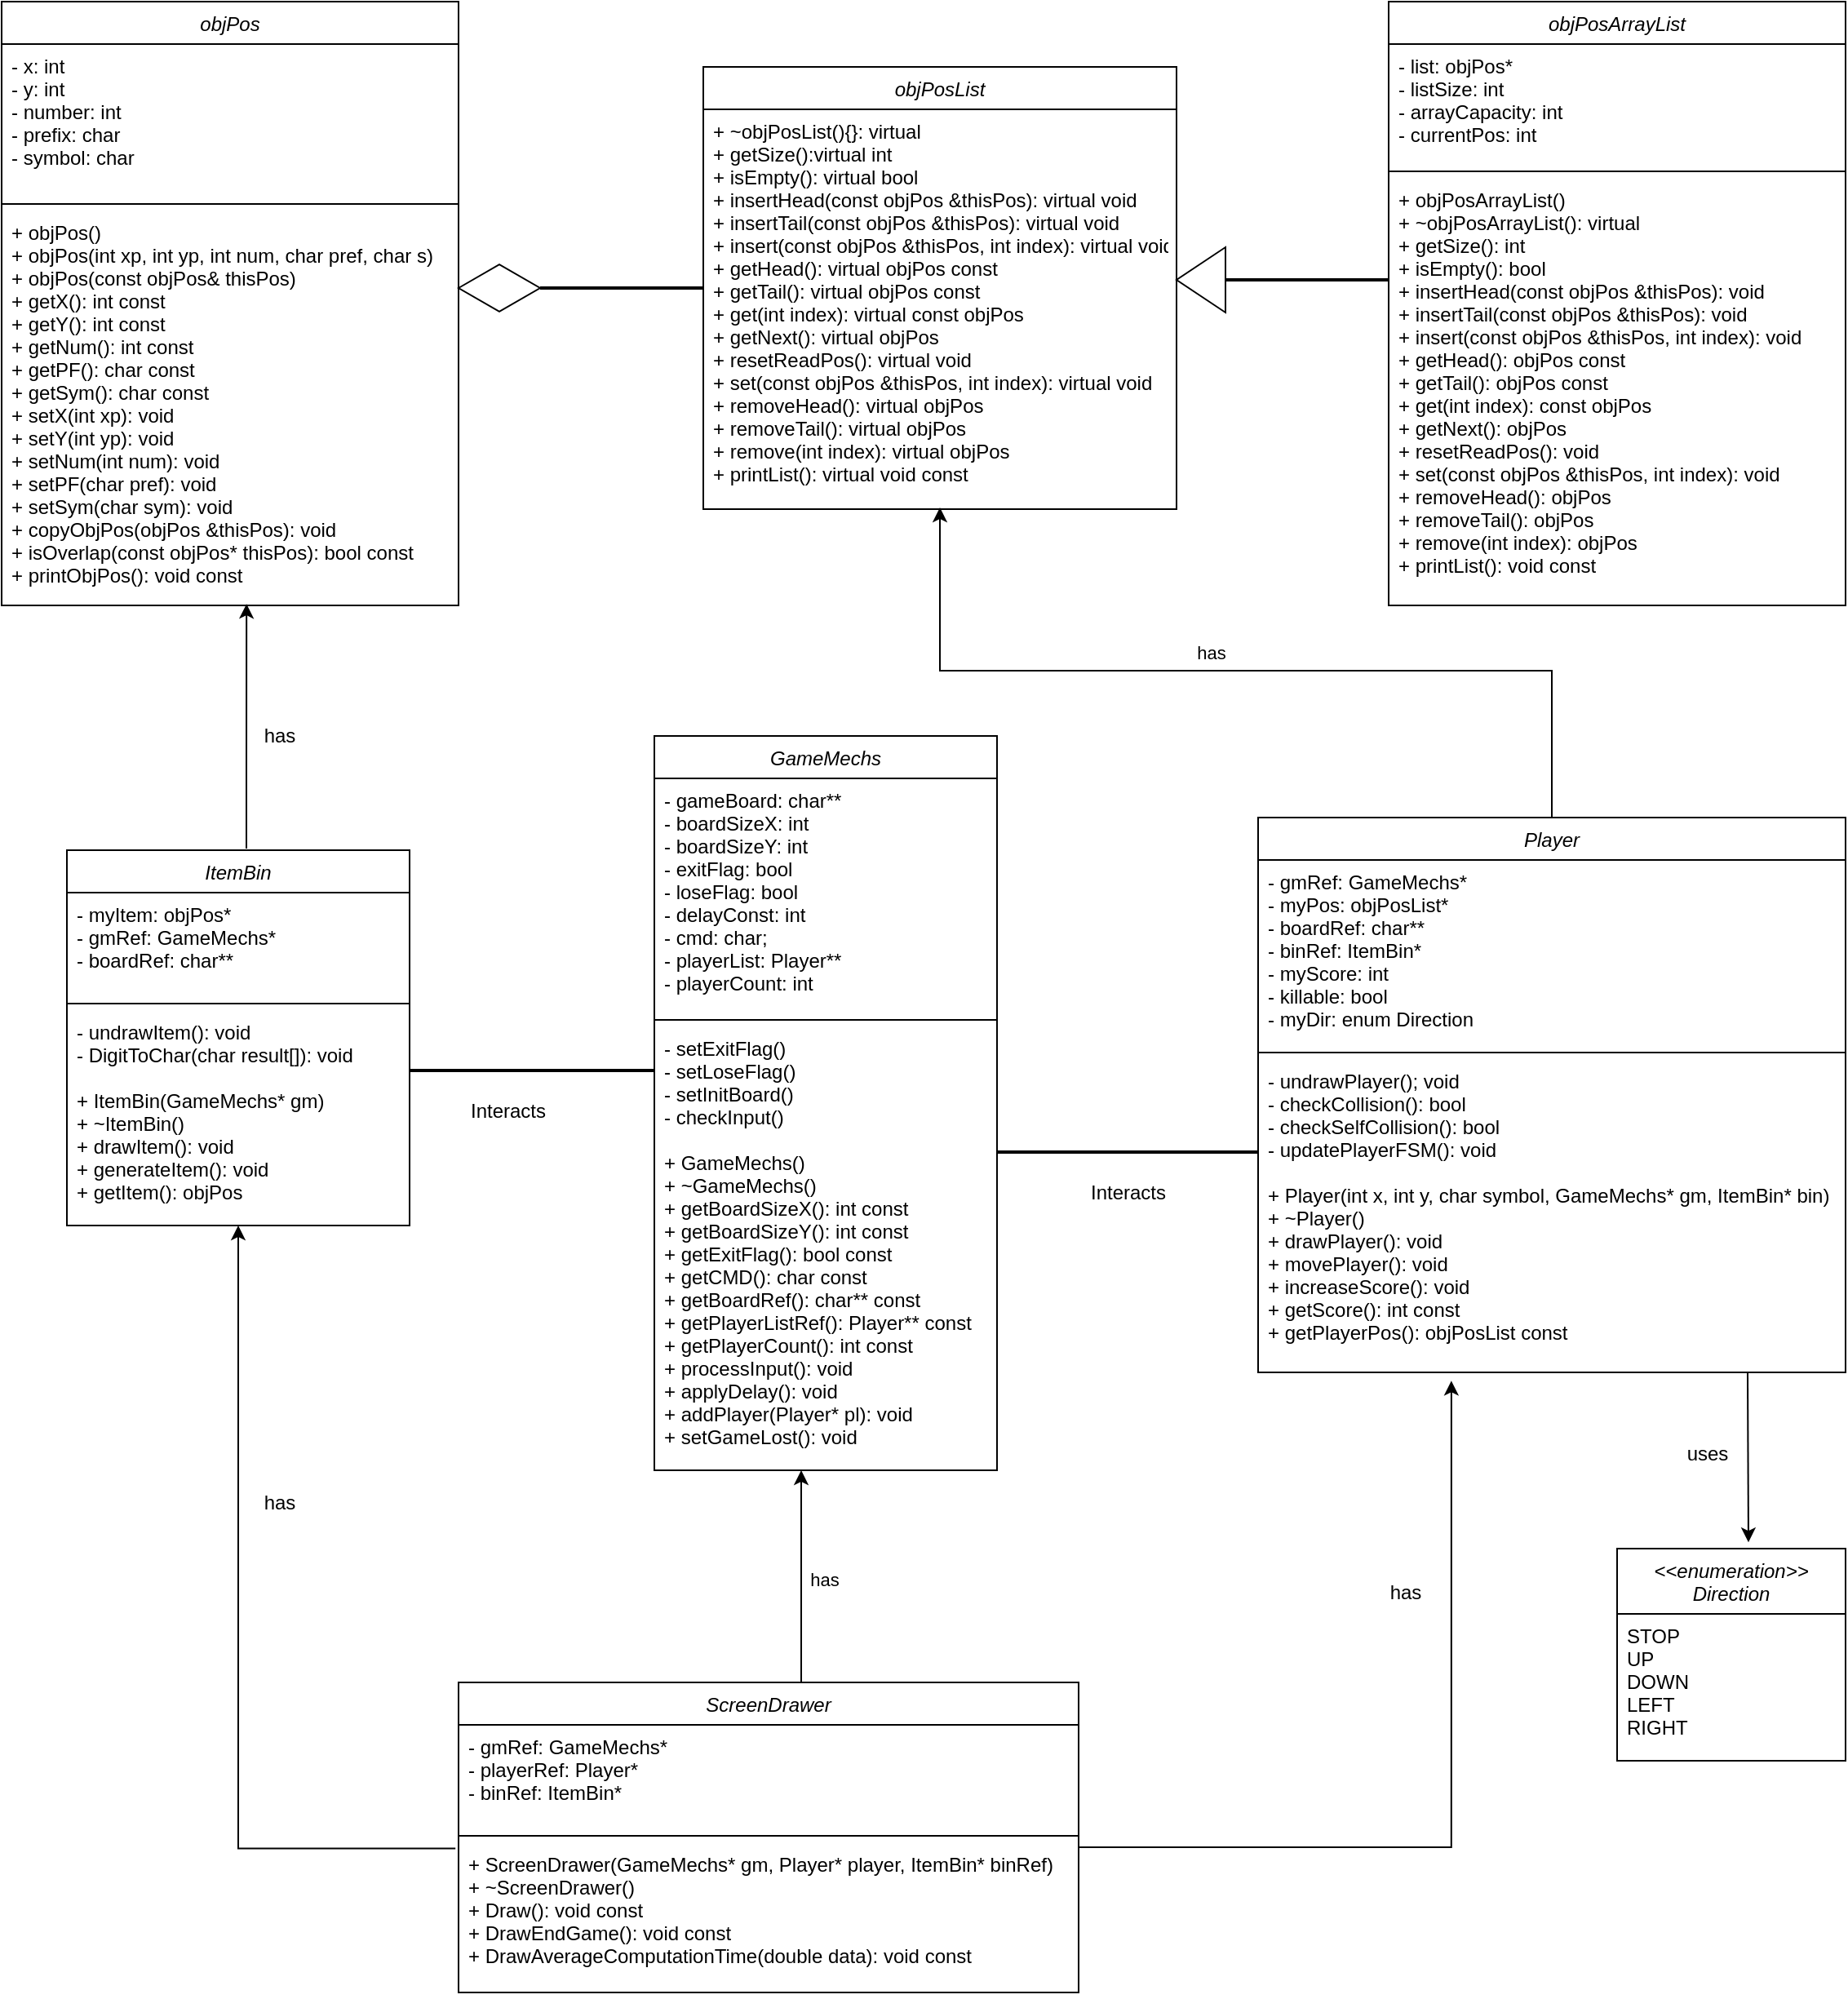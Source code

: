 <mxfile version="20.3.6" type="device"><diagram id="C5RBs43oDa-KdzZeNtuy" name="Page-1"><mxGraphModel dx="2898" dy="1446" grid="1" gridSize="10" guides="1" tooltips="1" connect="1" arrows="1" fold="1" page="1" pageScale="1" pageWidth="827" pageHeight="1169" math="0" shadow="0"><root><mxCell id="WIyWlLk6GJQsqaUBKTNV-0"/><mxCell id="WIyWlLk6GJQsqaUBKTNV-1" parent="WIyWlLk6GJQsqaUBKTNV-0"/><mxCell id="zkfFHV4jXpPFQw0GAbJ--0" value="GameMechs" style="swimlane;fontStyle=2;align=center;verticalAlign=top;childLayout=stackLayout;horizontal=1;startSize=26;horizontalStack=0;resizeParent=1;resizeLast=0;collapsible=1;marginBottom=0;rounded=0;shadow=0;strokeWidth=1;" parent="WIyWlLk6GJQsqaUBKTNV-1" vertex="1"><mxGeometry x="450" y="490" width="210" height="450" as="geometry"><mxRectangle x="230" y="140" width="160" height="26" as="alternateBounds"/></mxGeometry></mxCell><mxCell id="zkfFHV4jXpPFQw0GAbJ--1" value="- gameBoard: char**&#10;- boardSizeX: int&#10;- boardSizeY: int&#10;- exitFlag: bool&#10;- loseFlag: bool&#10;- delayConst: int&#10;- cmd: char;&#10;- playerList: Player**&#10;- playerCount: int&#10;" style="text;align=left;verticalAlign=top;spacingLeft=4;spacingRight=4;overflow=hidden;rotatable=0;points=[[0,0.5],[1,0.5]];portConstraint=eastwest;" parent="zkfFHV4jXpPFQw0GAbJ--0" vertex="1"><mxGeometry y="26" width="210" height="144" as="geometry"/></mxCell><mxCell id="zkfFHV4jXpPFQw0GAbJ--4" value="" style="line;html=1;strokeWidth=1;align=left;verticalAlign=middle;spacingTop=-1;spacingLeft=3;spacingRight=3;rotatable=0;labelPosition=right;points=[];portConstraint=eastwest;" parent="zkfFHV4jXpPFQw0GAbJ--0" vertex="1"><mxGeometry y="170" width="210" height="8" as="geometry"/></mxCell><mxCell id="zkfFHV4jXpPFQw0GAbJ--5" value="- setExitFlag()&#10;- setLoseFlag()&#10;- setInitBoard()&#10;- checkInput()&#10;&#10;+ GameMechs()&#10;+ ~GameMechs()&#10;+ getBoardSizeX(): int const&#10;+ getBoardSizeY(): int const&#10;+ getExitFlag(): bool const&#10;+ getCMD(): char const&#10;+ getBoardRef(): char** const&#10;+ getPlayerListRef(): Player** const&#10;+ getPlayerCount(): int const&#10;+ processInput(): void&#10;+ applyDelay(): void&#10;+ addPlayer(Player* pl): void&#10;+ setGameLost(): void" style="text;align=left;verticalAlign=top;spacingLeft=4;spacingRight=4;overflow=hidden;rotatable=0;points=[[0,0.5],[1,0.5]];portConstraint=eastwest;" parent="zkfFHV4jXpPFQw0GAbJ--0" vertex="1"><mxGeometry y="178" width="210" height="272" as="geometry"/></mxCell><mxCell id="R9HaTYpKCR5H6CFYjqCh-0" value="ItemBin" style="swimlane;fontStyle=2;align=center;verticalAlign=top;childLayout=stackLayout;horizontal=1;startSize=26;horizontalStack=0;resizeParent=1;resizeLast=0;collapsible=1;marginBottom=0;rounded=0;shadow=0;strokeWidth=1;" vertex="1" parent="WIyWlLk6GJQsqaUBKTNV-1"><mxGeometry x="90" y="560" width="210" height="230" as="geometry"><mxRectangle x="230" y="140" width="160" height="26" as="alternateBounds"/></mxGeometry></mxCell><mxCell id="R9HaTYpKCR5H6CFYjqCh-1" value="- myItem: objPos*&#10;- gmRef: GameMechs*&#10;- boardRef: char**&#10;" style="text;align=left;verticalAlign=top;spacingLeft=4;spacingRight=4;overflow=hidden;rotatable=0;points=[[0,0.5],[1,0.5]];portConstraint=eastwest;" vertex="1" parent="R9HaTYpKCR5H6CFYjqCh-0"><mxGeometry y="26" width="210" height="64" as="geometry"/></mxCell><mxCell id="R9HaTYpKCR5H6CFYjqCh-2" value="" style="line;html=1;strokeWidth=1;align=left;verticalAlign=middle;spacingTop=-1;spacingLeft=3;spacingRight=3;rotatable=0;labelPosition=right;points=[];portConstraint=eastwest;" vertex="1" parent="R9HaTYpKCR5H6CFYjqCh-0"><mxGeometry y="90" width="210" height="8" as="geometry"/></mxCell><mxCell id="R9HaTYpKCR5H6CFYjqCh-3" value="- undrawItem(): void&#10;- DigitToChar(char result[]): void&#10;&#10;+ ItemBin(GameMechs* gm)&#10;+ ~ItemBin()&#10;+ drawItem(): void&#10;+ generateItem(): void&#10;+ getItem(): objPos" style="text;align=left;verticalAlign=top;spacingLeft=4;spacingRight=4;overflow=hidden;rotatable=0;points=[[0,0.5],[1,0.5]];portConstraint=eastwest;" vertex="1" parent="R9HaTYpKCR5H6CFYjqCh-0"><mxGeometry y="98" width="210" height="132" as="geometry"/></mxCell><mxCell id="R9HaTYpKCR5H6CFYjqCh-4" value="objPos" style="swimlane;fontStyle=2;align=center;verticalAlign=top;childLayout=stackLayout;horizontal=1;startSize=26;horizontalStack=0;resizeParent=1;resizeLast=0;collapsible=1;marginBottom=0;rounded=0;shadow=0;strokeWidth=1;" vertex="1" parent="WIyWlLk6GJQsqaUBKTNV-1"><mxGeometry x="50" y="40" width="280" height="370" as="geometry"><mxRectangle x="230" y="140" width="160" height="26" as="alternateBounds"/></mxGeometry></mxCell><mxCell id="R9HaTYpKCR5H6CFYjqCh-5" value="- x: int&#10;- y: int&#10;- number: int&#10;- prefix: char&#10;- symbol: char" style="text;align=left;verticalAlign=top;spacingLeft=4;spacingRight=4;overflow=hidden;rotatable=0;points=[[0,0.5],[1,0.5]];portConstraint=eastwest;" vertex="1" parent="R9HaTYpKCR5H6CFYjqCh-4"><mxGeometry y="26" width="280" height="94" as="geometry"/></mxCell><mxCell id="R9HaTYpKCR5H6CFYjqCh-6" value="" style="line;html=1;strokeWidth=1;align=left;verticalAlign=middle;spacingTop=-1;spacingLeft=3;spacingRight=3;rotatable=0;labelPosition=right;points=[];portConstraint=eastwest;" vertex="1" parent="R9HaTYpKCR5H6CFYjqCh-4"><mxGeometry y="120" width="280" height="8" as="geometry"/></mxCell><mxCell id="R9HaTYpKCR5H6CFYjqCh-7" value="+ objPos()&#10;+ objPos(int xp, int yp, int num, char pref, char s)&#10;+ objPos(const objPos&amp; thisPos)&#10;+ getX(): int const&#10;+ getY(): int const&#10;+ getNum(): int const&#10;+ getPF(): char const&#10;+ getSym(): char const&#10;+ setX(int xp): void&#10;+ setY(int yp): void&#10;+ setNum(int num): void&#10;+ setPF(char pref): void&#10;+ setSym(char sym): void&#10;+ copyObjPos(objPos &amp;thisPos): void&#10;+ isOverlap(const objPos* thisPos): bool const&#10;+ printObjPos(): void const" style="text;align=left;verticalAlign=top;spacingLeft=4;spacingRight=4;overflow=hidden;rotatable=0;points=[[0,0.5],[1,0.5]];portConstraint=eastwest;" vertex="1" parent="R9HaTYpKCR5H6CFYjqCh-4"><mxGeometry y="128" width="280" height="240" as="geometry"/></mxCell><mxCell id="R9HaTYpKCR5H6CFYjqCh-8" value="objPosArrayList" style="swimlane;fontStyle=2;align=center;verticalAlign=top;childLayout=stackLayout;horizontal=1;startSize=26;horizontalStack=0;resizeParent=1;resizeLast=0;collapsible=1;marginBottom=0;rounded=0;shadow=0;strokeWidth=1;" vertex="1" parent="WIyWlLk6GJQsqaUBKTNV-1"><mxGeometry x="900" y="40" width="280" height="370" as="geometry"><mxRectangle x="230" y="140" width="160" height="26" as="alternateBounds"/></mxGeometry></mxCell><mxCell id="R9HaTYpKCR5H6CFYjqCh-9" value="- list: objPos*&#10;- listSize: int&#10;- arrayCapacity: int&#10;- currentPos: int" style="text;align=left;verticalAlign=top;spacingLeft=4;spacingRight=4;overflow=hidden;rotatable=0;points=[[0,0.5],[1,0.5]];portConstraint=eastwest;" vertex="1" parent="R9HaTYpKCR5H6CFYjqCh-8"><mxGeometry y="26" width="280" height="74" as="geometry"/></mxCell><mxCell id="R9HaTYpKCR5H6CFYjqCh-10" value="" style="line;html=1;strokeWidth=1;align=left;verticalAlign=middle;spacingTop=-1;spacingLeft=3;spacingRight=3;rotatable=0;labelPosition=right;points=[];portConstraint=eastwest;" vertex="1" parent="R9HaTYpKCR5H6CFYjqCh-8"><mxGeometry y="100" width="280" height="8" as="geometry"/></mxCell><mxCell id="R9HaTYpKCR5H6CFYjqCh-11" value="+ objPosArrayList()&#10;+ ~objPosArrayList(): virtual&#10;+ getSize(): int&#10;+ isEmpty(): bool&#10;+ insertHead(const objPos &amp;thisPos): void&#10;+ insertTail(const objPos &amp;thisPos): void&#10;+ insert(const objPos &amp;thisPos, int index): void&#10;+ getHead(): objPos const&#10;+ getTail(): objPos const&#10;+ get(int index): const objPos&#10;+ getNext(): objPos&#10;+ resetReadPos(): void&#10;+ set(const objPos &amp;thisPos, int index): void&#10;+ removeHead(): objPos&#10;+ removeTail(): objPos&#10;+ remove(int index): objPos&#10;+ printList(): void const&#10;" style="text;align=left;verticalAlign=top;spacingLeft=4;spacingRight=4;overflow=hidden;rotatable=0;points=[[0,0.5],[1,0.5]];portConstraint=eastwest;" vertex="1" parent="R9HaTYpKCR5H6CFYjqCh-8"><mxGeometry y="108" width="280" height="262" as="geometry"/></mxCell><mxCell id="R9HaTYpKCR5H6CFYjqCh-16" value="objPosList" style="swimlane;fontStyle=2;align=center;verticalAlign=top;childLayout=stackLayout;horizontal=1;startSize=26;horizontalStack=0;resizeParent=1;resizeLast=0;collapsible=1;marginBottom=0;rounded=0;shadow=0;strokeWidth=1;" vertex="1" parent="WIyWlLk6GJQsqaUBKTNV-1"><mxGeometry x="480" y="80" width="290" height="271" as="geometry"><mxRectangle x="230" y="140" width="160" height="26" as="alternateBounds"/></mxGeometry></mxCell><mxCell id="R9HaTYpKCR5H6CFYjqCh-19" value="+ ~objPosList(){}: virtual &#10;+ getSize():virtual int&#10;+ isEmpty(): virtual bool&#10;+ insertHead(const objPos &amp;thisPos): virtual void&#10;+ insertTail(const objPos &amp;thisPos): virtual void&#10;+ insert(const objPos &amp;thisPos, int index): virtual void&#10;+ getHead(): virtual objPos const&#10;+ getTail(): virtual objPos const&#10;+ get(int index): virtual const objPos&#10;+ getNext(): virtual objPos&#10;+ resetReadPos(): virtual void&#10;+ set(const objPos &amp;thisPos, int index): virtual void&#10;+ removeHead(): virtual objPos&#10;+ removeTail(): virtual objPos&#10;+ remove(int index): virtual objPos&#10;+ printList(): virtual void const" style="text;align=left;verticalAlign=top;spacingLeft=4;spacingRight=4;overflow=hidden;rotatable=0;points=[[0,0.5],[1,0.5]];portConstraint=eastwest;" vertex="1" parent="R9HaTYpKCR5H6CFYjqCh-16"><mxGeometry y="26" width="290" height="244" as="geometry"/></mxCell><mxCell id="R9HaTYpKCR5H6CFYjqCh-20" value="&lt;&lt;enumeration&gt;&gt;&#10;Direction" style="swimlane;fontStyle=2;align=center;verticalAlign=top;childLayout=stackLayout;horizontal=1;startSize=40;horizontalStack=0;resizeParent=1;resizeLast=0;collapsible=1;marginBottom=0;rounded=0;shadow=0;strokeWidth=1;" vertex="1" parent="WIyWlLk6GJQsqaUBKTNV-1"><mxGeometry x="1040" y="988" width="140" height="130" as="geometry"><mxRectangle x="230" y="140" width="160" height="26" as="alternateBounds"/></mxGeometry></mxCell><mxCell id="R9HaTYpKCR5H6CFYjqCh-21" value="STOP&#10;UP&#10;DOWN&#10;LEFT&#10;RIGHT" style="text;align=left;verticalAlign=top;spacingLeft=4;spacingRight=4;overflow=hidden;rotatable=0;points=[[0,0.5],[1,0.5]];portConstraint=eastwest;" vertex="1" parent="R9HaTYpKCR5H6CFYjqCh-20"><mxGeometry y="40" width="140" height="90" as="geometry"/></mxCell><mxCell id="R9HaTYpKCR5H6CFYjqCh-22" value="Player" style="swimlane;fontStyle=2;align=center;verticalAlign=top;childLayout=stackLayout;horizontal=1;startSize=26;horizontalStack=0;resizeParent=1;resizeLast=0;collapsible=1;marginBottom=0;rounded=0;shadow=0;strokeWidth=1;" vertex="1" parent="WIyWlLk6GJQsqaUBKTNV-1"><mxGeometry x="820" y="540" width="360" height="340" as="geometry"><mxRectangle x="230" y="140" width="160" height="26" as="alternateBounds"/></mxGeometry></mxCell><mxCell id="R9HaTYpKCR5H6CFYjqCh-23" value="- gmRef: GameMechs*&#10;- myPos: objPosList*&#10;- boardRef: char**&#10;- binRef: ItemBin*&#10;- myScore: int&#10;- killable: bool&#10;- myDir: enum Direction" style="text;align=left;verticalAlign=top;spacingLeft=4;spacingRight=4;overflow=hidden;rotatable=0;points=[[0,0.5],[1,0.5]];portConstraint=eastwest;" vertex="1" parent="R9HaTYpKCR5H6CFYjqCh-22"><mxGeometry y="26" width="360" height="114" as="geometry"/></mxCell><mxCell id="R9HaTYpKCR5H6CFYjqCh-24" value="" style="line;html=1;strokeWidth=1;align=left;verticalAlign=middle;spacingTop=-1;spacingLeft=3;spacingRight=3;rotatable=0;labelPosition=right;points=[];portConstraint=eastwest;" vertex="1" parent="R9HaTYpKCR5H6CFYjqCh-22"><mxGeometry y="140" width="360" height="8" as="geometry"/></mxCell><mxCell id="R9HaTYpKCR5H6CFYjqCh-25" value="- undrawPlayer(); void&#10;- checkCollision(): bool&#10;- checkSelfCollision(): bool&#10;- updatePlayerFSM(): void&#10;&#10;+ Player(int x, int y, char symbol, GameMechs* gm, ItemBin* bin)&#10;+ ~Player()&#10;+ drawPlayer(): void&#10;+ movePlayer(): void&#10;+ increaseScore(): void&#10;+ getScore(): int const&#10;+ getPlayerPos(): objPosList const&#10;" style="text;align=left;verticalAlign=top;spacingLeft=4;spacingRight=4;overflow=hidden;rotatable=0;points=[[0,0.5],[1,0.5]];portConstraint=eastwest;" vertex="1" parent="R9HaTYpKCR5H6CFYjqCh-22"><mxGeometry y="148" width="360" height="192" as="geometry"/></mxCell><mxCell id="R9HaTYpKCR5H6CFYjqCh-26" value="ScreenDrawer" style="swimlane;fontStyle=2;align=center;verticalAlign=top;childLayout=stackLayout;horizontal=1;startSize=26;horizontalStack=0;resizeParent=1;resizeLast=0;collapsible=1;marginBottom=0;rounded=0;shadow=0;strokeWidth=1;" vertex="1" parent="WIyWlLk6GJQsqaUBKTNV-1"><mxGeometry x="330" y="1070" width="380" height="190" as="geometry"><mxRectangle x="230" y="140" width="160" height="26" as="alternateBounds"/></mxGeometry></mxCell><mxCell id="R9HaTYpKCR5H6CFYjqCh-27" value="- gmRef: GameMechs*&#10;- playerRef: Player*&#10;- binRef: ItemBin*" style="text;align=left;verticalAlign=top;spacingLeft=4;spacingRight=4;overflow=hidden;rotatable=0;points=[[0,0.5],[1,0.5]];portConstraint=eastwest;" vertex="1" parent="R9HaTYpKCR5H6CFYjqCh-26"><mxGeometry y="26" width="380" height="64" as="geometry"/></mxCell><mxCell id="R9HaTYpKCR5H6CFYjqCh-28" value="" style="line;html=1;strokeWidth=1;align=left;verticalAlign=middle;spacingTop=-1;spacingLeft=3;spacingRight=3;rotatable=0;labelPosition=right;points=[];portConstraint=eastwest;" vertex="1" parent="R9HaTYpKCR5H6CFYjqCh-26"><mxGeometry y="90" width="380" height="8" as="geometry"/></mxCell><mxCell id="R9HaTYpKCR5H6CFYjqCh-29" value="+ ScreenDrawer(GameMechs* gm, Player* player, ItemBin* binRef)&#10;+ ~ScreenDrawer()&#10;+ Draw(): void const&#10;+ DrawEndGame(): void const&#10;+ DrawAverageComputationTime(double data): void const" style="text;align=left;verticalAlign=top;spacingLeft=4;spacingRight=4;overflow=hidden;rotatable=0;points=[[0,0.5],[1,0.5]];portConstraint=eastwest;" vertex="1" parent="R9HaTYpKCR5H6CFYjqCh-26"><mxGeometry y="98" width="380" height="92" as="geometry"/></mxCell><mxCell id="R9HaTYpKCR5H6CFYjqCh-34" value="" style="line;strokeWidth=2;html=1;" vertex="1" parent="WIyWlLk6GJQsqaUBKTNV-1"><mxGeometry x="660" y="740" width="160" height="10" as="geometry"/></mxCell><mxCell id="R9HaTYpKCR5H6CFYjqCh-39" value="" style="endArrow=classic;html=1;rounded=0;entryX=0.575;entryY=-0.03;entryDx=0;entryDy=0;entryPerimeter=0;" edge="1" parent="WIyWlLk6GJQsqaUBKTNV-1" target="R9HaTYpKCR5H6CFYjqCh-20"><mxGeometry width="50" height="50" relative="1" as="geometry"><mxPoint x="1120" y="880" as="sourcePoint"/><mxPoint x="1120" y="950" as="targetPoint"/></mxGeometry></mxCell><mxCell id="R9HaTYpKCR5H6CFYjqCh-41" value="" style="html=1;whiteSpace=wrap;aspect=fixed;shape=isoRectangle;" vertex="1" parent="WIyWlLk6GJQsqaUBKTNV-1"><mxGeometry x="330" y="200.5" width="50" height="30" as="geometry"/></mxCell><mxCell id="R9HaTYpKCR5H6CFYjqCh-42" value="" style="line;strokeWidth=2;html=1;" vertex="1" parent="WIyWlLk6GJQsqaUBKTNV-1"><mxGeometry x="380" y="210.5" width="100" height="10" as="geometry"/></mxCell><mxCell id="R9HaTYpKCR5H6CFYjqCh-43" value="" style="triangle;whiteSpace=wrap;html=1;rotation=-180;" vertex="1" parent="WIyWlLk6GJQsqaUBKTNV-1"><mxGeometry x="770" y="190.5" width="30" height="40" as="geometry"/></mxCell><mxCell id="R9HaTYpKCR5H6CFYjqCh-44" value="" style="line;strokeWidth=2;html=1;" vertex="1" parent="WIyWlLk6GJQsqaUBKTNV-1"><mxGeometry x="800" y="205.5" width="100" height="10" as="geometry"/></mxCell><mxCell id="R9HaTYpKCR5H6CFYjqCh-47" value="" style="endArrow=classic;html=1;rounded=0;entryX=0.536;entryY=0.967;entryDx=0;entryDy=0;entryPerimeter=0;" edge="1" parent="WIyWlLk6GJQsqaUBKTNV-1"><mxGeometry width="50" height="50" relative="1" as="geometry"><mxPoint x="200" y="559" as="sourcePoint"/><mxPoint x="200.08" y="409.08" as="targetPoint"/><Array as="points"><mxPoint x="200" y="509"/></Array></mxGeometry></mxCell><mxCell id="R9HaTYpKCR5H6CFYjqCh-48" value="" style="edgeStyle=segmentEdgeStyle;endArrow=classic;html=1;rounded=0;entryX=0.329;entryY=1.027;entryDx=0;entryDy=0;entryPerimeter=0;" edge="1" parent="WIyWlLk6GJQsqaUBKTNV-1" source="R9HaTYpKCR5H6CFYjqCh-29" target="R9HaTYpKCR5H6CFYjqCh-25"><mxGeometry width="50" height="50" relative="1" as="geometry"><mxPoint x="750" y="990" as="sourcePoint"/><mxPoint x="1000" y="1160" as="targetPoint"/><Array as="points"><mxPoint x="938" y="1171"/></Array></mxGeometry></mxCell><mxCell id="R9HaTYpKCR5H6CFYjqCh-50" value="" style="endArrow=classic;html=1;rounded=0;" edge="1" parent="WIyWlLk6GJQsqaUBKTNV-1"><mxGeometry width="50" height="50" relative="1" as="geometry"><mxPoint x="540" y="1070" as="sourcePoint"/><mxPoint x="540" y="940" as="targetPoint"/><Array as="points"><mxPoint x="540" y="1020"/></Array></mxGeometry></mxCell><mxCell id="R9HaTYpKCR5H6CFYjqCh-58" value="has" style="edgeLabel;html=1;align=center;verticalAlign=middle;resizable=0;points=[];" vertex="1" connectable="0" parent="R9HaTYpKCR5H6CFYjqCh-50"><mxGeometry x="-0.045" y="-14" relative="1" as="geometry"><mxPoint y="-1" as="offset"/></mxGeometry></mxCell><mxCell id="R9HaTYpKCR5H6CFYjqCh-51" value="" style="edgeStyle=segmentEdgeStyle;endArrow=classic;html=1;rounded=0;entryX=0.5;entryY=1;entryDx=0;entryDy=0;exitX=-0.005;exitY=0.041;exitDx=0;exitDy=0;exitPerimeter=0;" edge="1" parent="WIyWlLk6GJQsqaUBKTNV-1" source="R9HaTYpKCR5H6CFYjqCh-29" target="R9HaTYpKCR5H6CFYjqCh-0"><mxGeometry width="50" height="50" relative="1" as="geometry"><mxPoint x="750" y="850" as="sourcePoint"/><mxPoint x="800" y="800" as="targetPoint"/></mxGeometry></mxCell><mxCell id="R9HaTYpKCR5H6CFYjqCh-52" value="" style="line;strokeWidth=2;html=1;" vertex="1" parent="WIyWlLk6GJQsqaUBKTNV-1"><mxGeometry x="300" y="690" width="150" height="10" as="geometry"/></mxCell><mxCell id="R9HaTYpKCR5H6CFYjqCh-53" value="" style="edgeStyle=elbowEdgeStyle;elbow=vertical;endArrow=classic;html=1;rounded=0;exitX=0.5;exitY=0;exitDx=0;exitDy=0;" edge="1" parent="WIyWlLk6GJQsqaUBKTNV-1" source="R9HaTYpKCR5H6CFYjqCh-22" target="R9HaTYpKCR5H6CFYjqCh-19"><mxGeometry width="50" height="50" relative="1" as="geometry"><mxPoint x="750" y="560" as="sourcePoint"/><mxPoint x="800" y="510" as="targetPoint"/><Array as="points"><mxPoint x="820" y="450"/></Array></mxGeometry></mxCell><mxCell id="R9HaTYpKCR5H6CFYjqCh-57" value="has" style="edgeLabel;html=1;align=center;verticalAlign=middle;resizable=0;points=[];" vertex="1" connectable="0" parent="R9HaTYpKCR5H6CFYjqCh-53"><mxGeometry x="0.059" y="-11" relative="1" as="geometry"><mxPoint as="offset"/></mxGeometry></mxCell><mxCell id="R9HaTYpKCR5H6CFYjqCh-54" value="Interacts" style="text;html=1;align=center;verticalAlign=middle;resizable=0;points=[];autosize=1;strokeColor=none;fillColor=none;" vertex="1" parent="WIyWlLk6GJQsqaUBKTNV-1"><mxGeometry x="705" y="755" width="70" height="30" as="geometry"/></mxCell><mxCell id="R9HaTYpKCR5H6CFYjqCh-55" value="Interacts" style="text;html=1;align=center;verticalAlign=middle;resizable=0;points=[];autosize=1;strokeColor=none;fillColor=none;" vertex="1" parent="WIyWlLk6GJQsqaUBKTNV-1"><mxGeometry x="325" y="705" width="70" height="30" as="geometry"/></mxCell><mxCell id="R9HaTYpKCR5H6CFYjqCh-56" value="has" style="text;html=1;align=center;verticalAlign=middle;resizable=0;points=[];autosize=1;strokeColor=none;fillColor=none;" vertex="1" parent="WIyWlLk6GJQsqaUBKTNV-1"><mxGeometry x="200" y="475" width="40" height="30" as="geometry"/></mxCell><mxCell id="R9HaTYpKCR5H6CFYjqCh-60" value="has" style="text;html=1;align=center;verticalAlign=middle;resizable=0;points=[];autosize=1;strokeColor=none;fillColor=none;" vertex="1" parent="WIyWlLk6GJQsqaUBKTNV-1"><mxGeometry x="200" y="945" width="40" height="30" as="geometry"/></mxCell><mxCell id="R9HaTYpKCR5H6CFYjqCh-61" value="has" style="text;html=1;align=center;verticalAlign=middle;resizable=0;points=[];autosize=1;strokeColor=none;fillColor=none;" vertex="1" parent="WIyWlLk6GJQsqaUBKTNV-1"><mxGeometry x="890" y="1000" width="40" height="30" as="geometry"/></mxCell><mxCell id="R9HaTYpKCR5H6CFYjqCh-62" value="uses" style="text;html=1;align=center;verticalAlign=middle;resizable=0;points=[];autosize=1;strokeColor=none;fillColor=none;" vertex="1" parent="WIyWlLk6GJQsqaUBKTNV-1"><mxGeometry x="1070" y="915" width="50" height="30" as="geometry"/></mxCell></root></mxGraphModel></diagram></mxfile>
